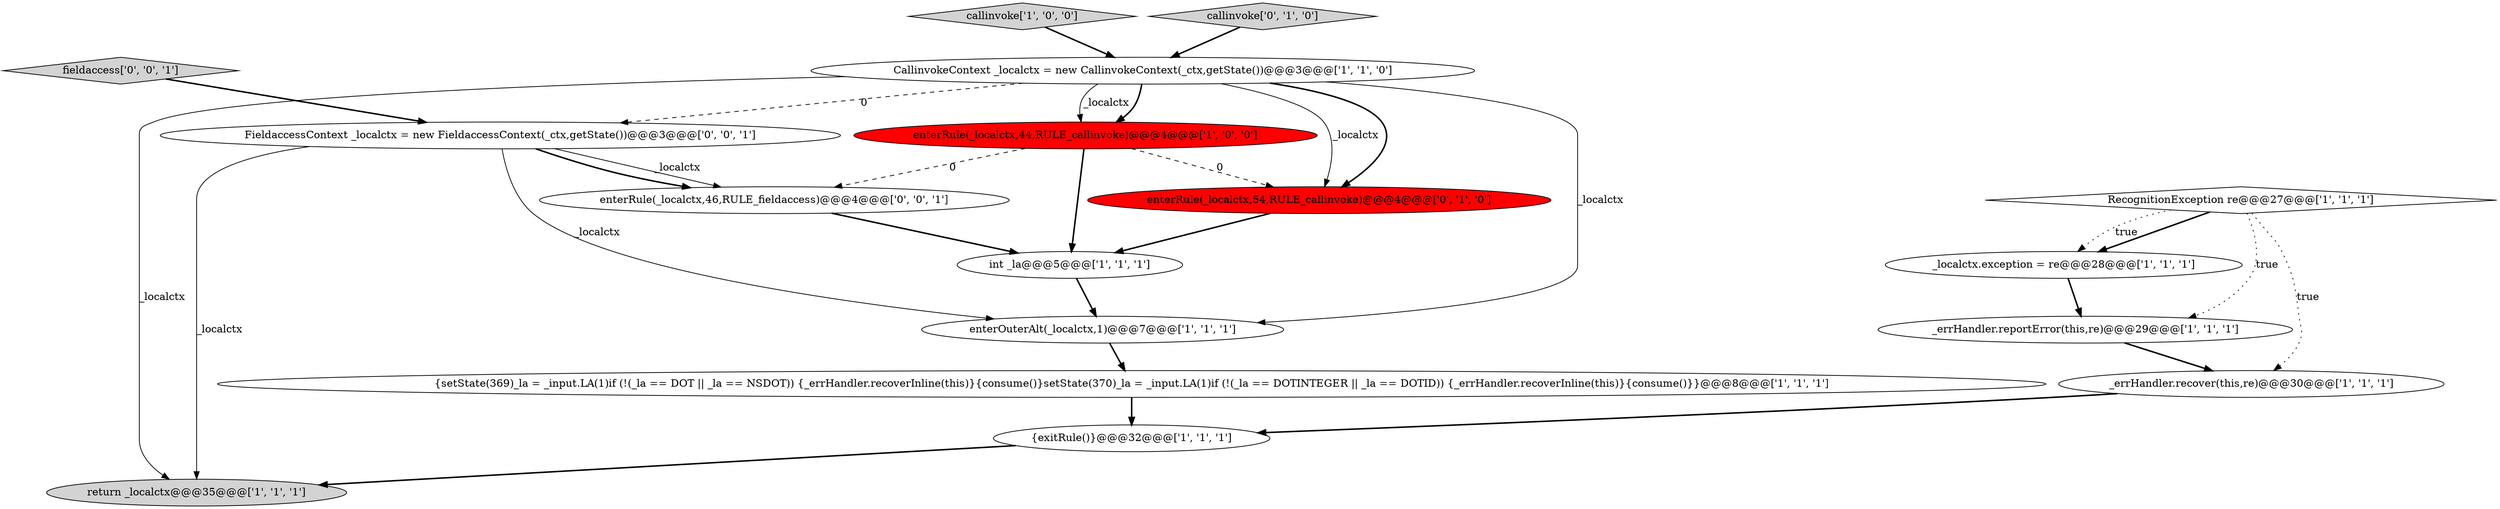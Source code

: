 digraph {
9 [style = filled, label = "{exitRule()}@@@32@@@['1', '1', '1']", fillcolor = white, shape = ellipse image = "AAA0AAABBB1BBB"];
7 [style = filled, label = "CallinvokeContext _localctx = new CallinvokeContext(_ctx,getState())@@@3@@@['1', '1', '0']", fillcolor = white, shape = ellipse image = "AAA0AAABBB1BBB"];
15 [style = filled, label = "fieldaccess['0', '0', '1']", fillcolor = lightgray, shape = diamond image = "AAA0AAABBB3BBB"];
5 [style = filled, label = "RecognitionException re@@@27@@@['1', '1', '1']", fillcolor = white, shape = diamond image = "AAA0AAABBB1BBB"];
3 [style = filled, label = "int _la@@@5@@@['1', '1', '1']", fillcolor = white, shape = ellipse image = "AAA0AAABBB1BBB"];
6 [style = filled, label = "callinvoke['1', '0', '0']", fillcolor = lightgray, shape = diamond image = "AAA0AAABBB1BBB"];
0 [style = filled, label = "enterOuterAlt(_localctx,1)@@@7@@@['1', '1', '1']", fillcolor = white, shape = ellipse image = "AAA0AAABBB1BBB"];
14 [style = filled, label = "enterRule(_localctx,46,RULE_fieldaccess)@@@4@@@['0', '0', '1']", fillcolor = white, shape = ellipse image = "AAA0AAABBB3BBB"];
8 [style = filled, label = "enterRule(_localctx,44,RULE_callinvoke)@@@4@@@['1', '0', '0']", fillcolor = red, shape = ellipse image = "AAA1AAABBB1BBB"];
13 [style = filled, label = "callinvoke['0', '1', '0']", fillcolor = lightgray, shape = diamond image = "AAA0AAABBB2BBB"];
11 [style = filled, label = "_errHandler.reportError(this,re)@@@29@@@['1', '1', '1']", fillcolor = white, shape = ellipse image = "AAA0AAABBB1BBB"];
12 [style = filled, label = "enterRule(_localctx,54,RULE_callinvoke)@@@4@@@['0', '1', '0']", fillcolor = red, shape = ellipse image = "AAA1AAABBB2BBB"];
2 [style = filled, label = "{setState(369)_la = _input.LA(1)if (!(_la == DOT || _la == NSDOT)) {_errHandler.recoverInline(this)}{consume()}setState(370)_la = _input.LA(1)if (!(_la == DOTINTEGER || _la == DOTID)) {_errHandler.recoverInline(this)}{consume()}}@@@8@@@['1', '1', '1']", fillcolor = white, shape = ellipse image = "AAA0AAABBB1BBB"];
16 [style = filled, label = "FieldaccessContext _localctx = new FieldaccessContext(_ctx,getState())@@@3@@@['0', '0', '1']", fillcolor = white, shape = ellipse image = "AAA0AAABBB3BBB"];
10 [style = filled, label = "_localctx.exception = re@@@28@@@['1', '1', '1']", fillcolor = white, shape = ellipse image = "AAA0AAABBB1BBB"];
1 [style = filled, label = "_errHandler.recover(this,re)@@@30@@@['1', '1', '1']", fillcolor = white, shape = ellipse image = "AAA0AAABBB1BBB"];
4 [style = filled, label = "return _localctx@@@35@@@['1', '1', '1']", fillcolor = lightgray, shape = ellipse image = "AAA0AAABBB1BBB"];
14->3 [style = bold, label=""];
5->10 [style = bold, label=""];
7->12 [style = solid, label="_localctx"];
11->1 [style = bold, label=""];
7->12 [style = bold, label=""];
7->16 [style = dashed, label="0"];
5->10 [style = dotted, label="true"];
9->4 [style = bold, label=""];
5->1 [style = dotted, label="true"];
0->2 [style = bold, label=""];
8->3 [style = bold, label=""];
8->12 [style = dashed, label="0"];
2->9 [style = bold, label=""];
8->14 [style = dashed, label="0"];
7->8 [style = bold, label=""];
15->16 [style = bold, label=""];
7->4 [style = solid, label="_localctx"];
1->9 [style = bold, label=""];
3->0 [style = bold, label=""];
7->0 [style = solid, label="_localctx"];
16->14 [style = solid, label="_localctx"];
7->8 [style = solid, label="_localctx"];
5->11 [style = dotted, label="true"];
13->7 [style = bold, label=""];
16->4 [style = solid, label="_localctx"];
16->0 [style = solid, label="_localctx"];
16->14 [style = bold, label=""];
12->3 [style = bold, label=""];
6->7 [style = bold, label=""];
10->11 [style = bold, label=""];
}
